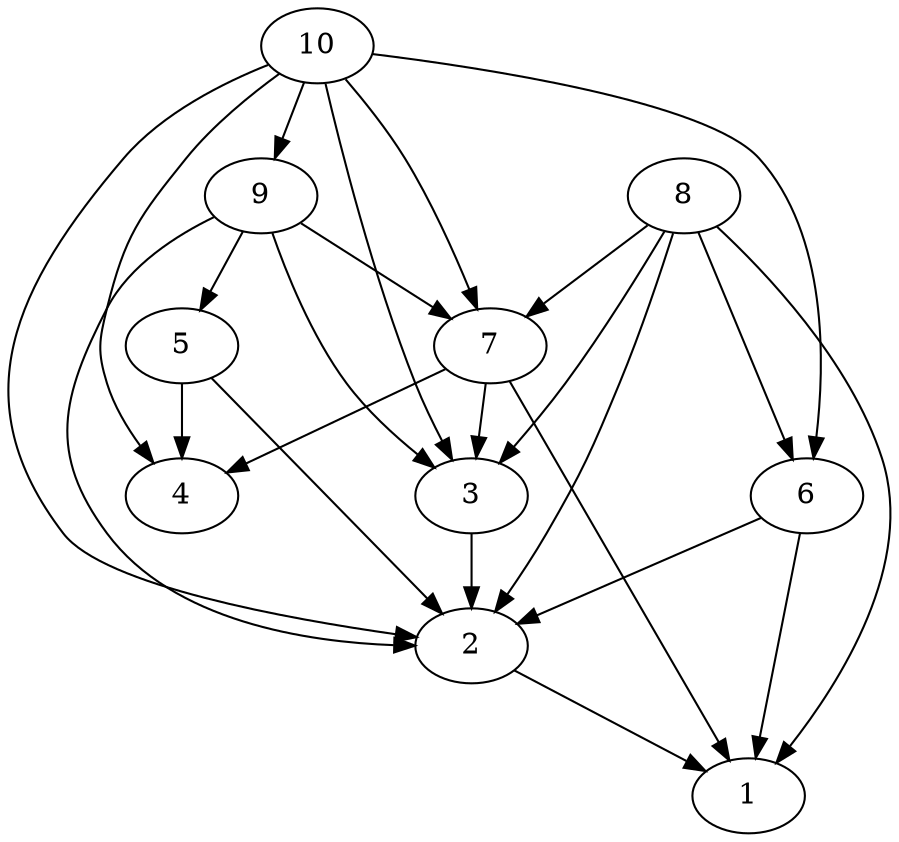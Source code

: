 digraph  {
2   -> 1;
3   -> 2;
5   -> 2;
5   -> 4;
6   -> 1;
6   -> 2;
7   -> 1;
7   -> 3;
7   -> 4;
8   -> 1;
8   -> 2;
8   -> 3;
8   -> 6;
8   -> 7;
9   -> 2;
9   -> 3;
9   -> 5;
9   -> 7;
10  -> 2;
10  -> 3;
10  -> 4;
10  -> 6;
10  -> 7;
10  -> 9;
}

